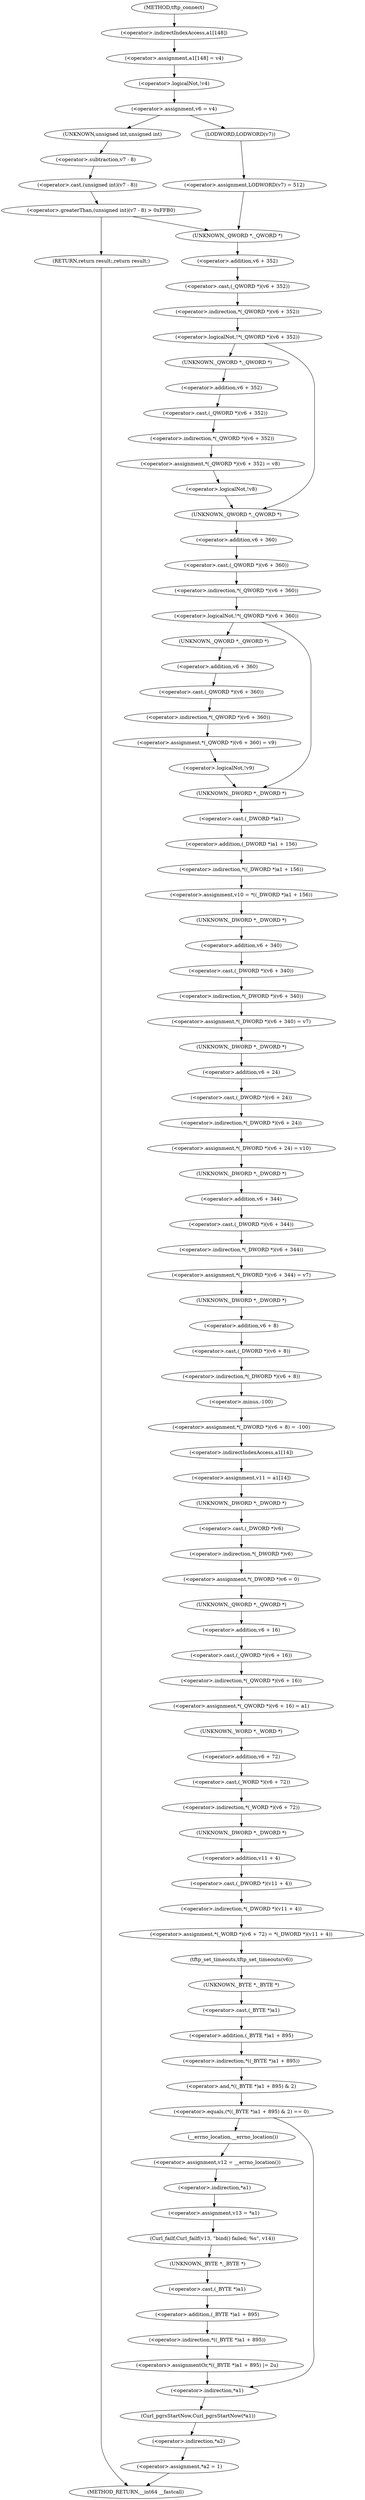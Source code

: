 digraph tftp_connect {  
"1000129" [label = "(<operator>.assignment,a1[148] = v4)" ]
"1000130" [label = "(<operator>.indirectIndexAccess,a1[148])" ]
"1000135" [label = "(<operator>.logicalNot,!v4)" ]
"1000138" [label = "(<operator>.assignment,v6 = v4)" ]
"1000146" [label = "(<operator>.greaterThan,(unsigned int)(v7 - 8) > 0xFFB0)" ]
"1000147" [label = "(<operator>.cast,(unsigned int)(v7 - 8))" ]
"1000148" [label = "(UNKNOWN,unsigned int,unsigned int)" ]
"1000149" [label = "(<operator>.subtraction,v7 - 8)" ]
"1000153" [label = "(RETURN,return result;,return result;)" ]
"1000157" [label = "(<operator>.assignment,LODWORD(v7) = 512)" ]
"1000158" [label = "(LODWORD,LODWORD(v7))" ]
"1000162" [label = "(<operator>.logicalNot,!*(_QWORD *)(v6 + 352))" ]
"1000163" [label = "(<operator>.indirection,*(_QWORD *)(v6 + 352))" ]
"1000164" [label = "(<operator>.cast,(_QWORD *)(v6 + 352))" ]
"1000165" [label = "(UNKNOWN,_QWORD *,_QWORD *)" ]
"1000166" [label = "(<operator>.addition,v6 + 352)" ]
"1000170" [label = "(<operator>.assignment,*(_QWORD *)(v6 + 352) = v8)" ]
"1000171" [label = "(<operator>.indirection,*(_QWORD *)(v6 + 352))" ]
"1000172" [label = "(<operator>.cast,(_QWORD *)(v6 + 352))" ]
"1000173" [label = "(UNKNOWN,_QWORD *,_QWORD *)" ]
"1000174" [label = "(<operator>.addition,v6 + 352)" ]
"1000179" [label = "(<operator>.logicalNot,!v8)" ]
"1000183" [label = "(<operator>.logicalNot,!*(_QWORD *)(v6 + 360))" ]
"1000184" [label = "(<operator>.indirection,*(_QWORD *)(v6 + 360))" ]
"1000185" [label = "(<operator>.cast,(_QWORD *)(v6 + 360))" ]
"1000186" [label = "(UNKNOWN,_QWORD *,_QWORD *)" ]
"1000187" [label = "(<operator>.addition,v6 + 360)" ]
"1000191" [label = "(<operator>.assignment,*(_QWORD *)(v6 + 360) = v9)" ]
"1000192" [label = "(<operator>.indirection,*(_QWORD *)(v6 + 360))" ]
"1000193" [label = "(<operator>.cast,(_QWORD *)(v6 + 360))" ]
"1000194" [label = "(UNKNOWN,_QWORD *,_QWORD *)" ]
"1000195" [label = "(<operator>.addition,v6 + 360)" ]
"1000200" [label = "(<operator>.logicalNot,!v9)" ]
"1000203" [label = "(<operator>.assignment,v10 = *((_DWORD *)a1 + 156))" ]
"1000205" [label = "(<operator>.indirection,*((_DWORD *)a1 + 156))" ]
"1000206" [label = "(<operator>.addition,(_DWORD *)a1 + 156)" ]
"1000207" [label = "(<operator>.cast,(_DWORD *)a1)" ]
"1000208" [label = "(UNKNOWN,_DWORD *,_DWORD *)" ]
"1000211" [label = "(<operator>.assignment,*(_DWORD *)(v6 + 340) = v7)" ]
"1000212" [label = "(<operator>.indirection,*(_DWORD *)(v6 + 340))" ]
"1000213" [label = "(<operator>.cast,(_DWORD *)(v6 + 340))" ]
"1000214" [label = "(UNKNOWN,_DWORD *,_DWORD *)" ]
"1000215" [label = "(<operator>.addition,v6 + 340)" ]
"1000219" [label = "(<operator>.assignment,*(_DWORD *)(v6 + 24) = v10)" ]
"1000220" [label = "(<operator>.indirection,*(_DWORD *)(v6 + 24))" ]
"1000221" [label = "(<operator>.cast,(_DWORD *)(v6 + 24))" ]
"1000222" [label = "(UNKNOWN,_DWORD *,_DWORD *)" ]
"1000223" [label = "(<operator>.addition,v6 + 24)" ]
"1000227" [label = "(<operator>.assignment,*(_DWORD *)(v6 + 344) = v7)" ]
"1000228" [label = "(<operator>.indirection,*(_DWORD *)(v6 + 344))" ]
"1000229" [label = "(<operator>.cast,(_DWORD *)(v6 + 344))" ]
"1000230" [label = "(UNKNOWN,_DWORD *,_DWORD *)" ]
"1000231" [label = "(<operator>.addition,v6 + 344)" ]
"1000235" [label = "(<operator>.assignment,*(_DWORD *)(v6 + 8) = -100)" ]
"1000236" [label = "(<operator>.indirection,*(_DWORD *)(v6 + 8))" ]
"1000237" [label = "(<operator>.cast,(_DWORD *)(v6 + 8))" ]
"1000238" [label = "(UNKNOWN,_DWORD *,_DWORD *)" ]
"1000239" [label = "(<operator>.addition,v6 + 8)" ]
"1000242" [label = "(<operator>.minus,-100)" ]
"1000244" [label = "(<operator>.assignment,v11 = a1[14])" ]
"1000246" [label = "(<operator>.indirectIndexAccess,a1[14])" ]
"1000249" [label = "(<operator>.assignment,*(_DWORD *)v6 = 0)" ]
"1000250" [label = "(<operator>.indirection,*(_DWORD *)v6)" ]
"1000251" [label = "(<operator>.cast,(_DWORD *)v6)" ]
"1000252" [label = "(UNKNOWN,_DWORD *,_DWORD *)" ]
"1000255" [label = "(<operator>.assignment,*(_QWORD *)(v6 + 16) = a1)" ]
"1000256" [label = "(<operator>.indirection,*(_QWORD *)(v6 + 16))" ]
"1000257" [label = "(<operator>.cast,(_QWORD *)(v6 + 16))" ]
"1000258" [label = "(UNKNOWN,_QWORD *,_QWORD *)" ]
"1000259" [label = "(<operator>.addition,v6 + 16)" ]
"1000263" [label = "(<operator>.assignment,*(_WORD *)(v6 + 72) = *(_DWORD *)(v11 + 4))" ]
"1000264" [label = "(<operator>.indirection,*(_WORD *)(v6 + 72))" ]
"1000265" [label = "(<operator>.cast,(_WORD *)(v6 + 72))" ]
"1000266" [label = "(UNKNOWN,_WORD *,_WORD *)" ]
"1000267" [label = "(<operator>.addition,v6 + 72)" ]
"1000270" [label = "(<operator>.indirection,*(_DWORD *)(v11 + 4))" ]
"1000271" [label = "(<operator>.cast,(_DWORD *)(v11 + 4))" ]
"1000272" [label = "(UNKNOWN,_DWORD *,_DWORD *)" ]
"1000273" [label = "(<operator>.addition,v11 + 4)" ]
"1000276" [label = "(tftp_set_timeouts,tftp_set_timeouts(v6))" ]
"1000279" [label = "(<operator>.equals,(*((_BYTE *)a1 + 895) & 2) == 0)" ]
"1000280" [label = "(<operator>.and,*((_BYTE *)a1 + 895) & 2)" ]
"1000281" [label = "(<operator>.indirection,*((_BYTE *)a1 + 895))" ]
"1000282" [label = "(<operator>.addition,(_BYTE *)a1 + 895)" ]
"1000283" [label = "(<operator>.cast,(_BYTE *)a1)" ]
"1000284" [label = "(UNKNOWN,_BYTE *,_BYTE *)" ]
"1000291" [label = "(<operator>.assignment,v12 = __errno_location())" ]
"1000293" [label = "(__errno_location,__errno_location())" ]
"1000294" [label = "(<operator>.assignment,v13 = *a1)" ]
"1000296" [label = "(<operator>.indirection,*a1)" ]
"1000298" [label = "(Curl_failf,Curl_failf(v13, \"bind() failed; %s\", v14))" ]
"1000303" [label = "(<operators>.assignmentOr,*((_BYTE *)a1 + 895) |= 2u)" ]
"1000304" [label = "(<operator>.indirection,*((_BYTE *)a1 + 895))" ]
"1000305" [label = "(<operator>.addition,(_BYTE *)a1 + 895)" ]
"1000306" [label = "(<operator>.cast,(_BYTE *)a1)" ]
"1000307" [label = "(UNKNOWN,_BYTE *,_BYTE *)" ]
"1000311" [label = "(Curl_pgrsStartNow,Curl_pgrsStartNow(*a1))" ]
"1000312" [label = "(<operator>.indirection,*a1)" ]
"1000314" [label = "(<operator>.assignment,*a2 = 1)" ]
"1000315" [label = "(<operator>.indirection,*a2)" ]
"1000113" [label = "(METHOD,tftp_connect)" ]
"1000319" [label = "(METHOD_RETURN,__int64 __fastcall)" ]
  "1000129" -> "1000135" 
  "1000130" -> "1000129" 
  "1000135" -> "1000138" 
  "1000138" -> "1000148" 
  "1000138" -> "1000158" 
  "1000146" -> "1000165" 
  "1000146" -> "1000153" 
  "1000147" -> "1000146" 
  "1000148" -> "1000149" 
  "1000149" -> "1000147" 
  "1000153" -> "1000319" 
  "1000157" -> "1000165" 
  "1000158" -> "1000157" 
  "1000162" -> "1000173" 
  "1000162" -> "1000186" 
  "1000163" -> "1000162" 
  "1000164" -> "1000163" 
  "1000165" -> "1000166" 
  "1000166" -> "1000164" 
  "1000170" -> "1000179" 
  "1000171" -> "1000170" 
  "1000172" -> "1000171" 
  "1000173" -> "1000174" 
  "1000174" -> "1000172" 
  "1000179" -> "1000186" 
  "1000183" -> "1000194" 
  "1000183" -> "1000208" 
  "1000184" -> "1000183" 
  "1000185" -> "1000184" 
  "1000186" -> "1000187" 
  "1000187" -> "1000185" 
  "1000191" -> "1000200" 
  "1000192" -> "1000191" 
  "1000193" -> "1000192" 
  "1000194" -> "1000195" 
  "1000195" -> "1000193" 
  "1000200" -> "1000208" 
  "1000203" -> "1000214" 
  "1000205" -> "1000203" 
  "1000206" -> "1000205" 
  "1000207" -> "1000206" 
  "1000208" -> "1000207" 
  "1000211" -> "1000222" 
  "1000212" -> "1000211" 
  "1000213" -> "1000212" 
  "1000214" -> "1000215" 
  "1000215" -> "1000213" 
  "1000219" -> "1000230" 
  "1000220" -> "1000219" 
  "1000221" -> "1000220" 
  "1000222" -> "1000223" 
  "1000223" -> "1000221" 
  "1000227" -> "1000238" 
  "1000228" -> "1000227" 
  "1000229" -> "1000228" 
  "1000230" -> "1000231" 
  "1000231" -> "1000229" 
  "1000235" -> "1000246" 
  "1000236" -> "1000242" 
  "1000237" -> "1000236" 
  "1000238" -> "1000239" 
  "1000239" -> "1000237" 
  "1000242" -> "1000235" 
  "1000244" -> "1000252" 
  "1000246" -> "1000244" 
  "1000249" -> "1000258" 
  "1000250" -> "1000249" 
  "1000251" -> "1000250" 
  "1000252" -> "1000251" 
  "1000255" -> "1000266" 
  "1000256" -> "1000255" 
  "1000257" -> "1000256" 
  "1000258" -> "1000259" 
  "1000259" -> "1000257" 
  "1000263" -> "1000276" 
  "1000264" -> "1000272" 
  "1000265" -> "1000264" 
  "1000266" -> "1000267" 
  "1000267" -> "1000265" 
  "1000270" -> "1000263" 
  "1000271" -> "1000270" 
  "1000272" -> "1000273" 
  "1000273" -> "1000271" 
  "1000276" -> "1000284" 
  "1000279" -> "1000293" 
  "1000279" -> "1000312" 
  "1000280" -> "1000279" 
  "1000281" -> "1000280" 
  "1000282" -> "1000281" 
  "1000283" -> "1000282" 
  "1000284" -> "1000283" 
  "1000291" -> "1000296" 
  "1000293" -> "1000291" 
  "1000294" -> "1000298" 
  "1000296" -> "1000294" 
  "1000298" -> "1000307" 
  "1000303" -> "1000312" 
  "1000304" -> "1000303" 
  "1000305" -> "1000304" 
  "1000306" -> "1000305" 
  "1000307" -> "1000306" 
  "1000311" -> "1000315" 
  "1000312" -> "1000311" 
  "1000314" -> "1000319" 
  "1000315" -> "1000314" 
  "1000113" -> "1000130" 
}
